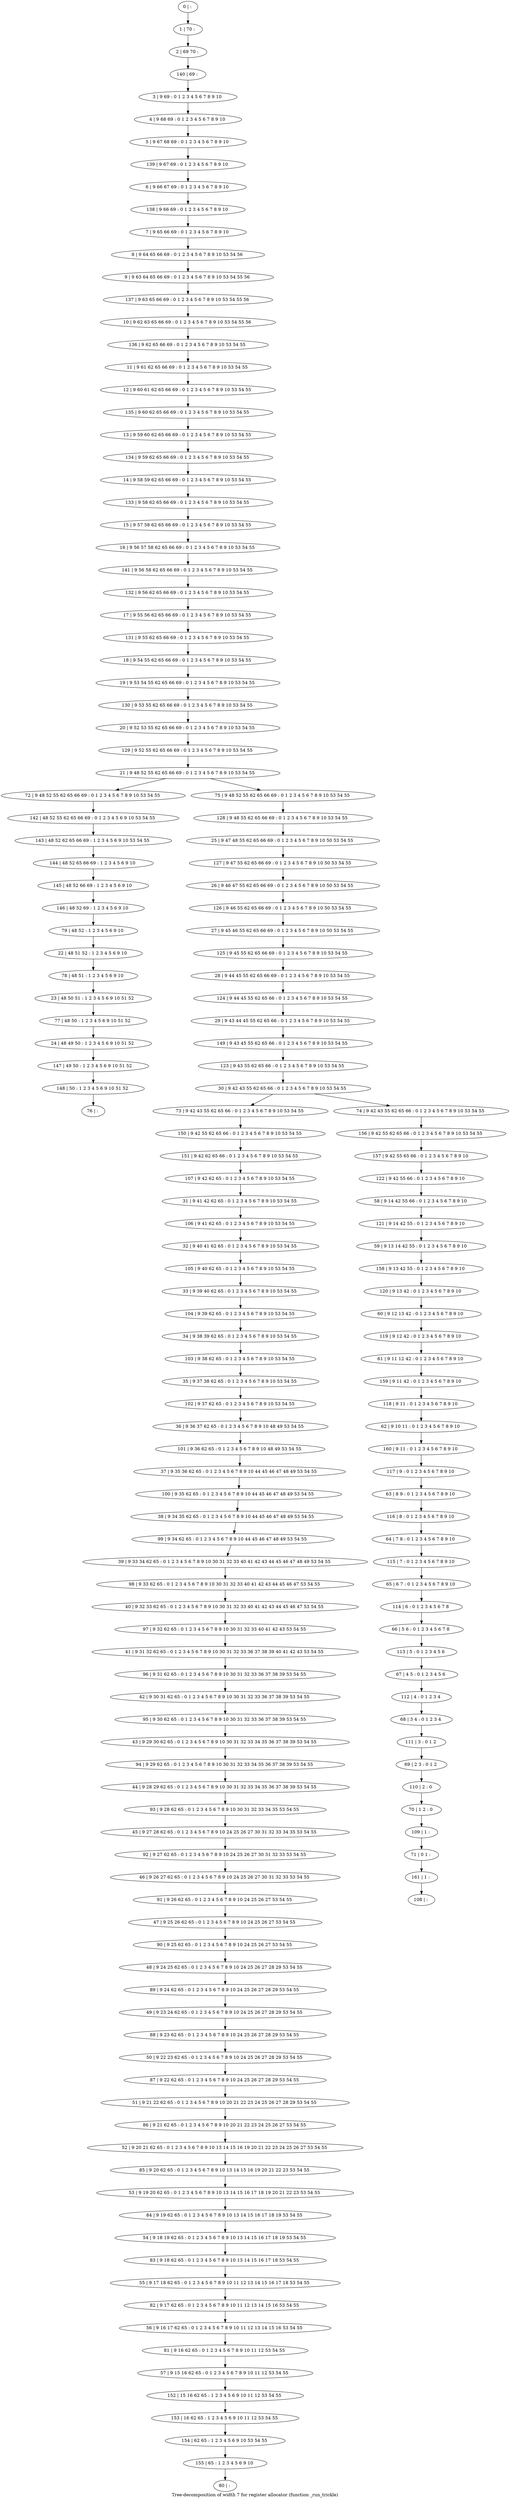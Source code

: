 digraph G {
graph [label="Tree-decomposition of width 7 for register allocator (function _run_trickle)"]
0[label="0 | : "];
1[label="1 | 70 : "];
2[label="2 | 69 70 : "];
3[label="3 | 9 69 : 0 1 2 3 4 5 6 7 8 9 10 "];
4[label="4 | 9 68 69 : 0 1 2 3 4 5 6 7 8 9 10 "];
5[label="5 | 9 67 68 69 : 0 1 2 3 4 5 6 7 8 9 10 "];
6[label="6 | 9 66 67 69 : 0 1 2 3 4 5 6 7 8 9 10 "];
7[label="7 | 9 65 66 69 : 0 1 2 3 4 5 6 7 8 9 10 "];
8[label="8 | 9 64 65 66 69 : 0 1 2 3 4 5 6 7 8 9 10 53 54 56 "];
9[label="9 | 9 63 64 65 66 69 : 0 1 2 3 4 5 6 7 8 9 10 53 54 55 56 "];
10[label="10 | 9 62 63 65 66 69 : 0 1 2 3 4 5 6 7 8 9 10 53 54 55 56 "];
11[label="11 | 9 61 62 65 66 69 : 0 1 2 3 4 5 6 7 8 9 10 53 54 55 "];
12[label="12 | 9 60 61 62 65 66 69 : 0 1 2 3 4 5 6 7 8 9 10 53 54 55 "];
13[label="13 | 9 59 60 62 65 66 69 : 0 1 2 3 4 5 6 7 8 9 10 53 54 55 "];
14[label="14 | 9 58 59 62 65 66 69 : 0 1 2 3 4 5 6 7 8 9 10 53 54 55 "];
15[label="15 | 9 57 58 62 65 66 69 : 0 1 2 3 4 5 6 7 8 9 10 53 54 55 "];
16[label="16 | 9 56 57 58 62 65 66 69 : 0 1 2 3 4 5 6 7 8 9 10 53 54 55 "];
17[label="17 | 9 55 56 62 65 66 69 : 0 1 2 3 4 5 6 7 8 9 10 53 54 55 "];
18[label="18 | 9 54 55 62 65 66 69 : 0 1 2 3 4 5 6 7 8 9 10 53 54 55 "];
19[label="19 | 9 53 54 55 62 65 66 69 : 0 1 2 3 4 5 6 7 8 9 10 53 54 55 "];
20[label="20 | 9 52 53 55 62 65 66 69 : 0 1 2 3 4 5 6 7 8 9 10 53 54 55 "];
21[label="21 | 9 48 52 55 62 65 66 69 : 0 1 2 3 4 5 6 7 8 9 10 53 54 55 "];
22[label="22 | 48 51 52 : 1 2 3 4 5 6 9 10 "];
23[label="23 | 48 50 51 : 1 2 3 4 5 6 9 10 51 52 "];
24[label="24 | 48 49 50 : 1 2 3 4 5 6 9 10 51 52 "];
25[label="25 | 9 47 48 55 62 65 66 69 : 0 1 2 3 4 5 6 7 8 9 10 50 53 54 55 "];
26[label="26 | 9 46 47 55 62 65 66 69 : 0 1 2 3 4 5 6 7 8 9 10 50 53 54 55 "];
27[label="27 | 9 45 46 55 62 65 66 69 : 0 1 2 3 4 5 6 7 8 9 10 50 53 54 55 "];
28[label="28 | 9 44 45 55 62 65 66 69 : 0 1 2 3 4 5 6 7 8 9 10 53 54 55 "];
29[label="29 | 9 43 44 45 55 62 65 66 : 0 1 2 3 4 5 6 7 8 9 10 53 54 55 "];
30[label="30 | 9 42 43 55 62 65 66 : 0 1 2 3 4 5 6 7 8 9 10 53 54 55 "];
31[label="31 | 9 41 42 62 65 : 0 1 2 3 4 5 6 7 8 9 10 53 54 55 "];
32[label="32 | 9 40 41 62 65 : 0 1 2 3 4 5 6 7 8 9 10 53 54 55 "];
33[label="33 | 9 39 40 62 65 : 0 1 2 3 4 5 6 7 8 9 10 53 54 55 "];
34[label="34 | 9 38 39 62 65 : 0 1 2 3 4 5 6 7 8 9 10 53 54 55 "];
35[label="35 | 9 37 38 62 65 : 0 1 2 3 4 5 6 7 8 9 10 53 54 55 "];
36[label="36 | 9 36 37 62 65 : 0 1 2 3 4 5 6 7 8 9 10 48 49 53 54 55 "];
37[label="37 | 9 35 36 62 65 : 0 1 2 3 4 5 6 7 8 9 10 44 45 46 47 48 49 53 54 55 "];
38[label="38 | 9 34 35 62 65 : 0 1 2 3 4 5 6 7 8 9 10 44 45 46 47 48 49 53 54 55 "];
39[label="39 | 9 33 34 62 65 : 0 1 2 3 4 5 6 7 8 9 10 30 31 32 33 40 41 42 43 44 45 46 47 48 49 53 54 55 "];
40[label="40 | 9 32 33 62 65 : 0 1 2 3 4 5 6 7 8 9 10 30 31 32 33 40 41 42 43 44 45 46 47 53 54 55 "];
41[label="41 | 9 31 32 62 65 : 0 1 2 3 4 5 6 7 8 9 10 30 31 32 33 36 37 38 39 40 41 42 43 53 54 55 "];
42[label="42 | 9 30 31 62 65 : 0 1 2 3 4 5 6 7 8 9 10 30 31 32 33 36 37 38 39 53 54 55 "];
43[label="43 | 9 29 30 62 65 : 0 1 2 3 4 5 6 7 8 9 10 30 31 32 33 34 35 36 37 38 39 53 54 55 "];
44[label="44 | 9 28 29 62 65 : 0 1 2 3 4 5 6 7 8 9 10 30 31 32 33 34 35 36 37 38 39 53 54 55 "];
45[label="45 | 9 27 28 62 65 : 0 1 2 3 4 5 6 7 8 9 10 24 25 26 27 30 31 32 33 34 35 53 54 55 "];
46[label="46 | 9 26 27 62 65 : 0 1 2 3 4 5 6 7 8 9 10 24 25 26 27 30 31 32 33 53 54 55 "];
47[label="47 | 9 25 26 62 65 : 0 1 2 3 4 5 6 7 8 9 10 24 25 26 27 53 54 55 "];
48[label="48 | 9 24 25 62 65 : 0 1 2 3 4 5 6 7 8 9 10 24 25 26 27 28 29 53 54 55 "];
49[label="49 | 9 23 24 62 65 : 0 1 2 3 4 5 6 7 8 9 10 24 25 26 27 28 29 53 54 55 "];
50[label="50 | 9 22 23 62 65 : 0 1 2 3 4 5 6 7 8 9 10 24 25 26 27 28 29 53 54 55 "];
51[label="51 | 9 21 22 62 65 : 0 1 2 3 4 5 6 7 8 9 10 20 21 22 23 24 25 26 27 28 29 53 54 55 "];
52[label="52 | 9 20 21 62 65 : 0 1 2 3 4 5 6 7 8 9 10 13 14 15 16 19 20 21 22 23 24 25 26 27 53 54 55 "];
53[label="53 | 9 19 20 62 65 : 0 1 2 3 4 5 6 7 8 9 10 13 14 15 16 17 18 19 20 21 22 23 53 54 55 "];
54[label="54 | 9 18 19 62 65 : 0 1 2 3 4 5 6 7 8 9 10 13 14 15 16 17 18 19 53 54 55 "];
55[label="55 | 9 17 18 62 65 : 0 1 2 3 4 5 6 7 8 9 10 11 12 13 14 15 16 17 18 53 54 55 "];
56[label="56 | 9 16 17 62 65 : 0 1 2 3 4 5 6 7 8 9 10 11 12 13 14 15 16 53 54 55 "];
57[label="57 | 9 15 16 62 65 : 0 1 2 3 4 5 6 7 8 9 10 11 12 53 54 55 "];
58[label="58 | 9 14 42 55 66 : 0 1 2 3 4 5 6 7 8 9 10 "];
59[label="59 | 9 13 14 42 55 : 0 1 2 3 4 5 6 7 8 9 10 "];
60[label="60 | 9 12 13 42 : 0 1 2 3 4 5 6 7 8 9 10 "];
61[label="61 | 9 11 12 42 : 0 1 2 3 4 5 6 7 8 9 10 "];
62[label="62 | 9 10 11 : 0 1 2 3 4 5 6 7 8 9 10 "];
63[label="63 | 8 9 : 0 1 2 3 4 5 6 7 8 9 10 "];
64[label="64 | 7 8 : 0 1 2 3 4 5 6 7 8 9 10 "];
65[label="65 | 6 7 : 0 1 2 3 4 5 6 7 8 9 10 "];
66[label="66 | 5 6 : 0 1 2 3 4 5 6 7 8 "];
67[label="67 | 4 5 : 0 1 2 3 4 5 6 "];
68[label="68 | 3 4 : 0 1 2 3 4 "];
69[label="69 | 2 3 : 0 1 2 "];
70[label="70 | 1 2 : 0 "];
71[label="71 | 0 1 : "];
72[label="72 | 9 48 52 55 62 65 66 69 : 0 1 2 3 4 5 6 7 8 9 10 53 54 55 "];
73[label="73 | 9 42 43 55 62 65 66 : 0 1 2 3 4 5 6 7 8 9 10 53 54 55 "];
74[label="74 | 9 42 43 55 62 65 66 : 0 1 2 3 4 5 6 7 8 9 10 53 54 55 "];
75[label="75 | 9 48 52 55 62 65 66 69 : 0 1 2 3 4 5 6 7 8 9 10 53 54 55 "];
76[label="76 | : "];
77[label="77 | 48 50 : 1 2 3 4 5 6 9 10 51 52 "];
78[label="78 | 48 51 : 1 2 3 4 5 6 9 10 "];
79[label="79 | 48 52 : 1 2 3 4 5 6 9 10 "];
80[label="80 | : "];
81[label="81 | 9 16 62 65 : 0 1 2 3 4 5 6 7 8 9 10 11 12 53 54 55 "];
82[label="82 | 9 17 62 65 : 0 1 2 3 4 5 6 7 8 9 10 11 12 13 14 15 16 53 54 55 "];
83[label="83 | 9 18 62 65 : 0 1 2 3 4 5 6 7 8 9 10 13 14 15 16 17 18 53 54 55 "];
84[label="84 | 9 19 62 65 : 0 1 2 3 4 5 6 7 8 9 10 13 14 15 16 17 18 19 53 54 55 "];
85[label="85 | 9 20 62 65 : 0 1 2 3 4 5 6 7 8 9 10 13 14 15 16 19 20 21 22 23 53 54 55 "];
86[label="86 | 9 21 62 65 : 0 1 2 3 4 5 6 7 8 9 10 20 21 22 23 24 25 26 27 53 54 55 "];
87[label="87 | 9 22 62 65 : 0 1 2 3 4 5 6 7 8 9 10 24 25 26 27 28 29 53 54 55 "];
88[label="88 | 9 23 62 65 : 0 1 2 3 4 5 6 7 8 9 10 24 25 26 27 28 29 53 54 55 "];
89[label="89 | 9 24 62 65 : 0 1 2 3 4 5 6 7 8 9 10 24 25 26 27 28 29 53 54 55 "];
90[label="90 | 9 25 62 65 : 0 1 2 3 4 5 6 7 8 9 10 24 25 26 27 53 54 55 "];
91[label="91 | 9 26 62 65 : 0 1 2 3 4 5 6 7 8 9 10 24 25 26 27 53 54 55 "];
92[label="92 | 9 27 62 65 : 0 1 2 3 4 5 6 7 8 9 10 24 25 26 27 30 31 32 33 53 54 55 "];
93[label="93 | 9 28 62 65 : 0 1 2 3 4 5 6 7 8 9 10 30 31 32 33 34 35 53 54 55 "];
94[label="94 | 9 29 62 65 : 0 1 2 3 4 5 6 7 8 9 10 30 31 32 33 34 35 36 37 38 39 53 54 55 "];
95[label="95 | 9 30 62 65 : 0 1 2 3 4 5 6 7 8 9 10 30 31 32 33 36 37 38 39 53 54 55 "];
96[label="96 | 9 31 62 65 : 0 1 2 3 4 5 6 7 8 9 10 30 31 32 33 36 37 38 39 53 54 55 "];
97[label="97 | 9 32 62 65 : 0 1 2 3 4 5 6 7 8 9 10 30 31 32 33 40 41 42 43 53 54 55 "];
98[label="98 | 9 33 62 65 : 0 1 2 3 4 5 6 7 8 9 10 30 31 32 33 40 41 42 43 44 45 46 47 53 54 55 "];
99[label="99 | 9 34 62 65 : 0 1 2 3 4 5 6 7 8 9 10 44 45 46 47 48 49 53 54 55 "];
100[label="100 | 9 35 62 65 : 0 1 2 3 4 5 6 7 8 9 10 44 45 46 47 48 49 53 54 55 "];
101[label="101 | 9 36 62 65 : 0 1 2 3 4 5 6 7 8 9 10 48 49 53 54 55 "];
102[label="102 | 9 37 62 65 : 0 1 2 3 4 5 6 7 8 9 10 53 54 55 "];
103[label="103 | 9 38 62 65 : 0 1 2 3 4 5 6 7 8 9 10 53 54 55 "];
104[label="104 | 9 39 62 65 : 0 1 2 3 4 5 6 7 8 9 10 53 54 55 "];
105[label="105 | 9 40 62 65 : 0 1 2 3 4 5 6 7 8 9 10 53 54 55 "];
106[label="106 | 9 41 62 65 : 0 1 2 3 4 5 6 7 8 9 10 53 54 55 "];
107[label="107 | 9 42 62 65 : 0 1 2 3 4 5 6 7 8 9 10 53 54 55 "];
108[label="108 | : "];
109[label="109 | 1 : "];
110[label="110 | 2 : 0 "];
111[label="111 | 3 : 0 1 2 "];
112[label="112 | 4 : 0 1 2 3 4 "];
113[label="113 | 5 : 0 1 2 3 4 5 6 "];
114[label="114 | 6 : 0 1 2 3 4 5 6 7 8 "];
115[label="115 | 7 : 0 1 2 3 4 5 6 7 8 9 10 "];
116[label="116 | 8 : 0 1 2 3 4 5 6 7 8 9 10 "];
117[label="117 | 9 : 0 1 2 3 4 5 6 7 8 9 10 "];
118[label="118 | 9 11 : 0 1 2 3 4 5 6 7 8 9 10 "];
119[label="119 | 9 12 42 : 0 1 2 3 4 5 6 7 8 9 10 "];
120[label="120 | 9 13 42 : 0 1 2 3 4 5 6 7 8 9 10 "];
121[label="121 | 9 14 42 55 : 0 1 2 3 4 5 6 7 8 9 10 "];
122[label="122 | 9 42 55 66 : 0 1 2 3 4 5 6 7 8 9 10 "];
123[label="123 | 9 43 55 62 65 66 : 0 1 2 3 4 5 6 7 8 9 10 53 54 55 "];
124[label="124 | 9 44 45 55 62 65 66 : 0 1 2 3 4 5 6 7 8 9 10 53 54 55 "];
125[label="125 | 9 45 55 62 65 66 69 : 0 1 2 3 4 5 6 7 8 9 10 53 54 55 "];
126[label="126 | 9 46 55 62 65 66 69 : 0 1 2 3 4 5 6 7 8 9 10 50 53 54 55 "];
127[label="127 | 9 47 55 62 65 66 69 : 0 1 2 3 4 5 6 7 8 9 10 50 53 54 55 "];
128[label="128 | 9 48 55 62 65 66 69 : 0 1 2 3 4 5 6 7 8 9 10 53 54 55 "];
129[label="129 | 9 52 55 62 65 66 69 : 0 1 2 3 4 5 6 7 8 9 10 53 54 55 "];
130[label="130 | 9 53 55 62 65 66 69 : 0 1 2 3 4 5 6 7 8 9 10 53 54 55 "];
131[label="131 | 9 55 62 65 66 69 : 0 1 2 3 4 5 6 7 8 9 10 53 54 55 "];
132[label="132 | 9 56 62 65 66 69 : 0 1 2 3 4 5 6 7 8 9 10 53 54 55 "];
133[label="133 | 9 58 62 65 66 69 : 0 1 2 3 4 5 6 7 8 9 10 53 54 55 "];
134[label="134 | 9 59 62 65 66 69 : 0 1 2 3 4 5 6 7 8 9 10 53 54 55 "];
135[label="135 | 9 60 62 65 66 69 : 0 1 2 3 4 5 6 7 8 9 10 53 54 55 "];
136[label="136 | 9 62 65 66 69 : 0 1 2 3 4 5 6 7 8 9 10 53 54 55 "];
137[label="137 | 9 63 65 66 69 : 0 1 2 3 4 5 6 7 8 9 10 53 54 55 56 "];
138[label="138 | 9 66 69 : 0 1 2 3 4 5 6 7 8 9 10 "];
139[label="139 | 9 67 69 : 0 1 2 3 4 5 6 7 8 9 10 "];
140[label="140 | 69 : "];
141[label="141 | 9 56 58 62 65 66 69 : 0 1 2 3 4 5 6 7 8 9 10 53 54 55 "];
142[label="142 | 48 52 55 62 65 66 69 : 0 1 2 3 4 5 6 9 10 53 54 55 "];
143[label="143 | 48 52 62 65 66 69 : 1 2 3 4 5 6 9 10 53 54 55 "];
144[label="144 | 48 52 65 66 69 : 1 2 3 4 5 6 9 10 "];
145[label="145 | 48 52 66 69 : 1 2 3 4 5 6 9 10 "];
146[label="146 | 48 52 69 : 1 2 3 4 5 6 9 10 "];
147[label="147 | 49 50 : 1 2 3 4 5 6 9 10 51 52 "];
148[label="148 | 50 : 1 2 3 4 5 6 9 10 51 52 "];
149[label="149 | 9 43 45 55 62 65 66 : 0 1 2 3 4 5 6 7 8 9 10 53 54 55 "];
150[label="150 | 9 42 55 62 65 66 : 0 1 2 3 4 5 6 7 8 9 10 53 54 55 "];
151[label="151 | 9 42 62 65 66 : 0 1 2 3 4 5 6 7 8 9 10 53 54 55 "];
152[label="152 | 15 16 62 65 : 1 2 3 4 5 6 9 10 11 12 53 54 55 "];
153[label="153 | 16 62 65 : 1 2 3 4 5 6 9 10 11 12 53 54 55 "];
154[label="154 | 62 65 : 1 2 3 4 5 6 9 10 53 54 55 "];
155[label="155 | 65 : 1 2 3 4 5 6 9 10 "];
156[label="156 | 9 42 55 62 65 66 : 0 1 2 3 4 5 6 7 8 9 10 53 54 55 "];
157[label="157 | 9 42 55 65 66 : 0 1 2 3 4 5 6 7 8 9 10 "];
158[label="158 | 9 13 42 55 : 0 1 2 3 4 5 6 7 8 9 10 "];
159[label="159 | 9 11 42 : 0 1 2 3 4 5 6 7 8 9 10 "];
160[label="160 | 9 11 : 0 1 2 3 4 5 6 7 8 9 10 "];
161[label="161 | 1 : "];
0->1 ;
1->2 ;
3->4 ;
4->5 ;
7->8 ;
8->9 ;
11->12 ;
15->16 ;
18->19 ;
21->72 ;
30->73 ;
30->74 ;
21->75 ;
77->24 ;
23->77 ;
78->23 ;
22->78 ;
79->22 ;
81->57 ;
56->81 ;
82->56 ;
55->82 ;
83->55 ;
54->83 ;
84->54 ;
53->84 ;
85->53 ;
52->85 ;
86->52 ;
51->86 ;
87->51 ;
50->87 ;
88->50 ;
49->88 ;
89->49 ;
48->89 ;
90->48 ;
47->90 ;
91->47 ;
46->91 ;
92->46 ;
45->92 ;
93->45 ;
44->93 ;
94->44 ;
43->94 ;
95->43 ;
42->95 ;
96->42 ;
41->96 ;
97->41 ;
40->97 ;
98->40 ;
39->98 ;
99->39 ;
38->99 ;
100->38 ;
37->100 ;
101->37 ;
36->101 ;
102->36 ;
35->102 ;
103->35 ;
34->103 ;
104->34 ;
33->104 ;
105->33 ;
32->105 ;
106->32 ;
31->106 ;
107->31 ;
109->71 ;
70->109 ;
110->70 ;
69->110 ;
111->69 ;
68->111 ;
112->68 ;
67->112 ;
113->67 ;
66->113 ;
114->66 ;
65->114 ;
115->65 ;
64->115 ;
116->64 ;
63->116 ;
117->63 ;
118->62 ;
119->61 ;
60->119 ;
120->60 ;
121->59 ;
58->121 ;
122->58 ;
123->30 ;
124->29 ;
28->124 ;
125->28 ;
27->125 ;
126->27 ;
26->126 ;
127->26 ;
25->127 ;
128->25 ;
75->128 ;
129->21 ;
20->129 ;
130->20 ;
19->130 ;
131->18 ;
17->131 ;
132->17 ;
133->15 ;
14->133 ;
134->14 ;
13->134 ;
135->13 ;
12->135 ;
136->11 ;
10->136 ;
137->10 ;
9->137 ;
138->7 ;
6->138 ;
139->6 ;
5->139 ;
140->3 ;
2->140 ;
141->132 ;
16->141 ;
72->142 ;
142->143 ;
143->144 ;
144->145 ;
146->79 ;
145->146 ;
24->147 ;
148->76 ;
147->148 ;
149->123 ;
29->149 ;
73->150 ;
151->107 ;
150->151 ;
57->152 ;
152->153 ;
153->154 ;
155->80 ;
154->155 ;
74->156 ;
157->122 ;
156->157 ;
158->120 ;
59->158 ;
159->118 ;
61->159 ;
160->117 ;
62->160 ;
161->108 ;
71->161 ;
}
